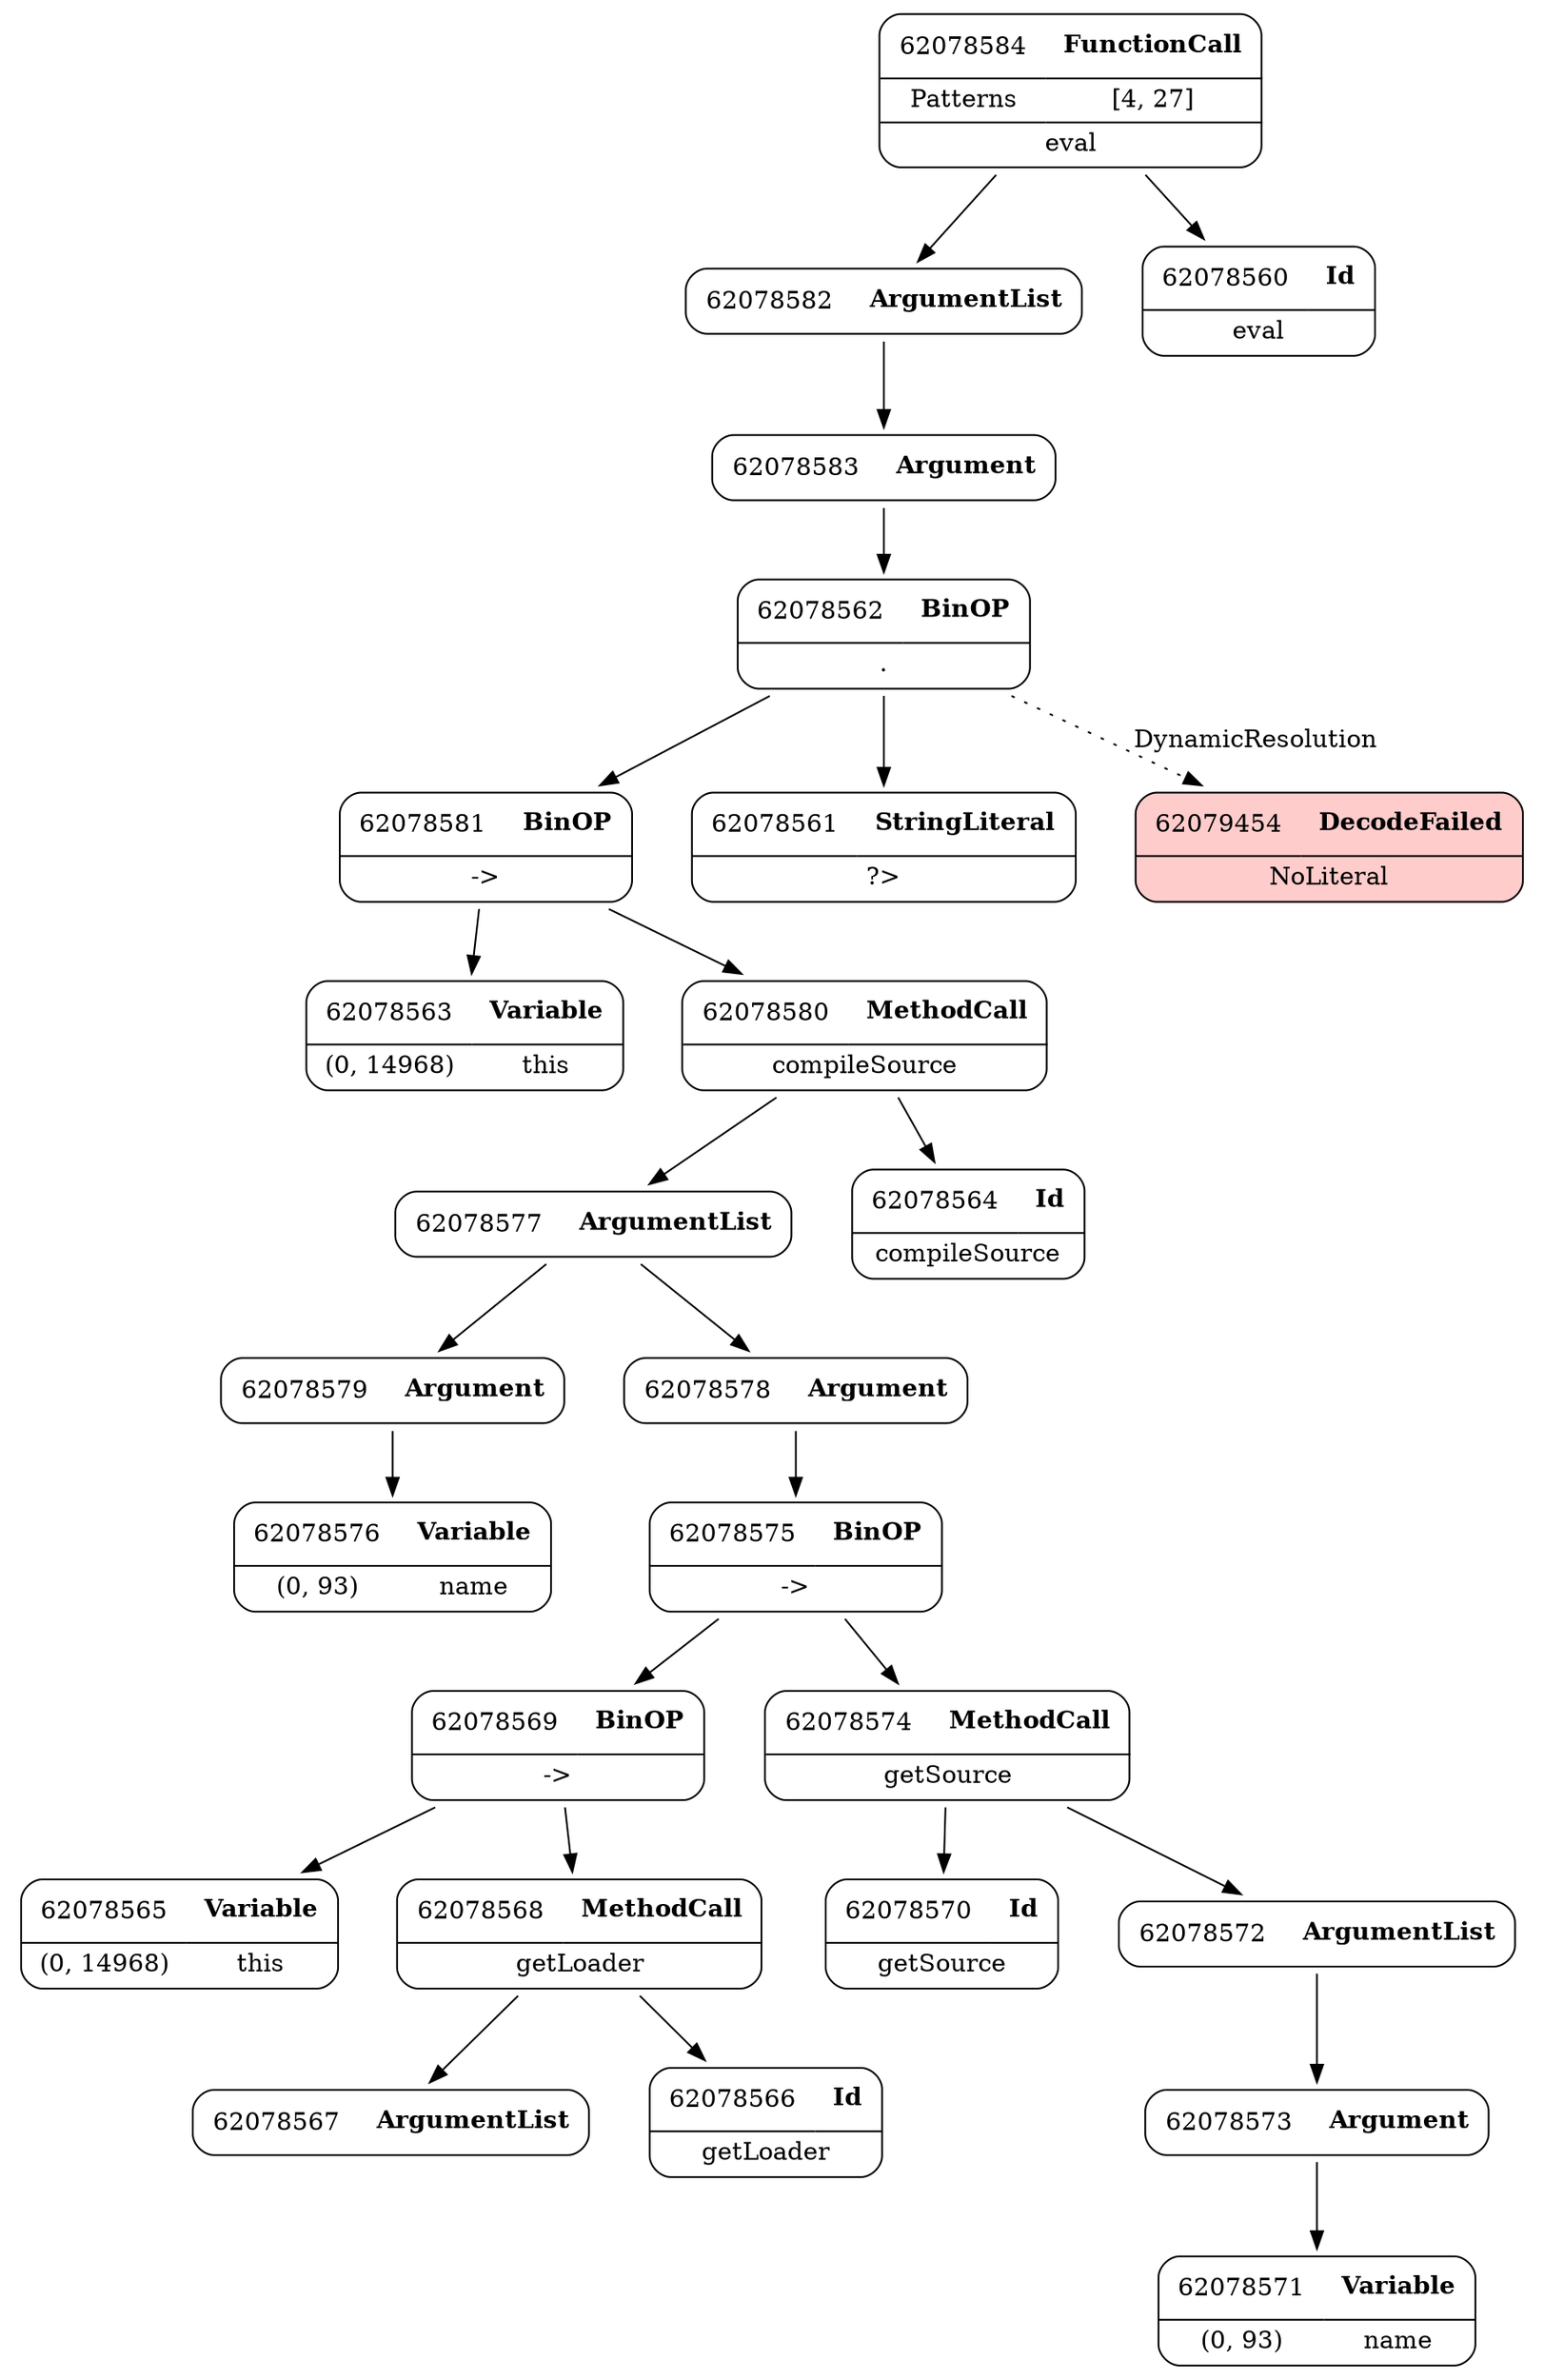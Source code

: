digraph ast {
node [shape=none];
62078579 [label=<<TABLE border='1' cellspacing='0' cellpadding='10' style='rounded' ><TR><TD border='0'>62078579</TD><TD border='0'><B>Argument</B></TD></TR></TABLE>>];
62078579 -> 62078576 [weight=2];
62078578 [label=<<TABLE border='1' cellspacing='0' cellpadding='10' style='rounded' ><TR><TD border='0'>62078578</TD><TD border='0'><B>Argument</B></TD></TR></TABLE>>];
62078578 -> 62078575 [weight=2];
62078577 [label=<<TABLE border='1' cellspacing='0' cellpadding='10' style='rounded' ><TR><TD border='0'>62078577</TD><TD border='0'><B>ArgumentList</B></TD></TR></TABLE>>];
62078577 -> 62078578 [weight=2];
62078577 -> 62078579 [weight=2];
62078576 [label=<<TABLE border='1' cellspacing='0' cellpadding='10' style='rounded' ><TR><TD border='0'>62078576</TD><TD border='0'><B>Variable</B></TD></TR><HR/><TR><TD border='0' cellpadding='5'>(0, 93)</TD><TD border='0' cellpadding='5'>name</TD></TR></TABLE>>];
62078583 [label=<<TABLE border='1' cellspacing='0' cellpadding='10' style='rounded' ><TR><TD border='0'>62078583</TD><TD border='0'><B>Argument</B></TD></TR></TABLE>>];
62078583 -> 62078562 [weight=2];
62078582 [label=<<TABLE border='1' cellspacing='0' cellpadding='10' style='rounded' ><TR><TD border='0'>62078582</TD><TD border='0'><B>ArgumentList</B></TD></TR></TABLE>>];
62078582 -> 62078583 [weight=2];
62078581 [label=<<TABLE border='1' cellspacing='0' cellpadding='10' style='rounded' ><TR><TD border='0'>62078581</TD><TD border='0'><B>BinOP</B></TD></TR><HR/><TR><TD border='0' cellpadding='5' colspan='2'>-&gt;</TD></TR></TABLE>>];
62078581 -> 62078563 [weight=2];
62078581 -> 62078580 [weight=2];
62078580 [label=<<TABLE border='1' cellspacing='0' cellpadding='10' style='rounded' ><TR><TD border='0'>62078580</TD><TD border='0'><B>MethodCall</B></TD></TR><HR/><TR><TD border='0' cellpadding='5' colspan='2'>compileSource</TD></TR></TABLE>>];
62078580 -> 62078564 [weight=2];
62078580 -> 62078577 [weight=2];
62078584 [label=<<TABLE border='1' cellspacing='0' cellpadding='10' style='rounded' ><TR><TD border='0'>62078584</TD><TD border='0'><B>FunctionCall</B></TD></TR><HR/><TR><TD border='0' cellpadding='5'>Patterns</TD><TD border='0' cellpadding='5'>[4, 27]</TD></TR><HR/><TR><TD border='0' cellpadding='5' colspan='2'>eval</TD></TR></TABLE>>];
62078584 -> 62078560 [weight=2];
62078584 -> 62078582 [weight=2];
62078563 [label=<<TABLE border='1' cellspacing='0' cellpadding='10' style='rounded' ><TR><TD border='0'>62078563</TD><TD border='0'><B>Variable</B></TD></TR><HR/><TR><TD border='0' cellpadding='5'>(0, 14968)</TD><TD border='0' cellpadding='5'>this</TD></TR></TABLE>>];
62078562 [label=<<TABLE border='1' cellspacing='0' cellpadding='10' style='rounded' ><TR><TD border='0'>62078562</TD><TD border='0'><B>BinOP</B></TD></TR><HR/><TR><TD border='0' cellpadding='5' colspan='2'>.</TD></TR></TABLE>>];
62078562 -> 62078561 [weight=2];
62078562 -> 62078581 [weight=2];
62078562 -> 62079454 [style=dotted,label=DynamicResolution];
62078561 [label=<<TABLE border='1' cellspacing='0' cellpadding='10' style='rounded' ><TR><TD border='0'>62078561</TD><TD border='0'><B>StringLiteral</B></TD></TR><HR/><TR><TD border='0' cellpadding='5' colspan='2'>?&gt;</TD></TR></TABLE>>];
62078560 [label=<<TABLE border='1' cellspacing='0' cellpadding='10' style='rounded' ><TR><TD border='0'>62078560</TD><TD border='0'><B>Id</B></TD></TR><HR/><TR><TD border='0' cellpadding='5' colspan='2'>eval</TD></TR></TABLE>>];
62078567 [label=<<TABLE border='1' cellspacing='0' cellpadding='10' style='rounded' ><TR><TD border='0'>62078567</TD><TD border='0'><B>ArgumentList</B></TD></TR></TABLE>>];
62078566 [label=<<TABLE border='1' cellspacing='0' cellpadding='10' style='rounded' ><TR><TD border='0'>62078566</TD><TD border='0'><B>Id</B></TD></TR><HR/><TR><TD border='0' cellpadding='5' colspan='2'>getLoader</TD></TR></TABLE>>];
62078565 [label=<<TABLE border='1' cellspacing='0' cellpadding='10' style='rounded' ><TR><TD border='0'>62078565</TD><TD border='0'><B>Variable</B></TD></TR><HR/><TR><TD border='0' cellpadding='5'>(0, 14968)</TD><TD border='0' cellpadding='5'>this</TD></TR></TABLE>>];
62078564 [label=<<TABLE border='1' cellspacing='0' cellpadding='10' style='rounded' ><TR><TD border='0'>62078564</TD><TD border='0'><B>Id</B></TD></TR><HR/><TR><TD border='0' cellpadding='5' colspan='2'>compileSource</TD></TR></TABLE>>];
62078571 [label=<<TABLE border='1' cellspacing='0' cellpadding='10' style='rounded' ><TR><TD border='0'>62078571</TD><TD border='0'><B>Variable</B></TD></TR><HR/><TR><TD border='0' cellpadding='5'>(0, 93)</TD><TD border='0' cellpadding='5'>name</TD></TR></TABLE>>];
62078570 [label=<<TABLE border='1' cellspacing='0' cellpadding='10' style='rounded' ><TR><TD border='0'>62078570</TD><TD border='0'><B>Id</B></TD></TR><HR/><TR><TD border='0' cellpadding='5' colspan='2'>getSource</TD></TR></TABLE>>];
62078569 [label=<<TABLE border='1' cellspacing='0' cellpadding='10' style='rounded' ><TR><TD border='0'>62078569</TD><TD border='0'><B>BinOP</B></TD></TR><HR/><TR><TD border='0' cellpadding='5' colspan='2'>-&gt;</TD></TR></TABLE>>];
62078569 -> 62078565 [weight=2];
62078569 -> 62078568 [weight=2];
62078568 [label=<<TABLE border='1' cellspacing='0' cellpadding='10' style='rounded' ><TR><TD border='0'>62078568</TD><TD border='0'><B>MethodCall</B></TD></TR><HR/><TR><TD border='0' cellpadding='5' colspan='2'>getLoader</TD></TR></TABLE>>];
62078568 -> 62078566 [weight=2];
62078568 -> 62078567 [weight=2];
62078575 [label=<<TABLE border='1' cellspacing='0' cellpadding='10' style='rounded' ><TR><TD border='0'>62078575</TD><TD border='0'><B>BinOP</B></TD></TR><HR/><TR><TD border='0' cellpadding='5' colspan='2'>-&gt;</TD></TR></TABLE>>];
62078575 -> 62078569 [weight=2];
62078575 -> 62078574 [weight=2];
62078574 [label=<<TABLE border='1' cellspacing='0' cellpadding='10' style='rounded' ><TR><TD border='0'>62078574</TD><TD border='0'><B>MethodCall</B></TD></TR><HR/><TR><TD border='0' cellpadding='5' colspan='2'>getSource</TD></TR></TABLE>>];
62078574 -> 62078570 [weight=2];
62078574 -> 62078572 [weight=2];
62078573 [label=<<TABLE border='1' cellspacing='0' cellpadding='10' style='rounded' ><TR><TD border='0'>62078573</TD><TD border='0'><B>Argument</B></TD></TR></TABLE>>];
62078573 -> 62078571 [weight=2];
62078572 [label=<<TABLE border='1' cellspacing='0' cellpadding='10' style='rounded' ><TR><TD border='0'>62078572</TD><TD border='0'><B>ArgumentList</B></TD></TR></TABLE>>];
62078572 -> 62078573 [weight=2];
62079454 [label=<<TABLE border='1' cellspacing='0' cellpadding='10' style='rounded' bgcolor='#FFCCCC' ><TR><TD border='0'>62079454</TD><TD border='0'><B>DecodeFailed</B></TD></TR><HR/><TR><TD border='0' cellpadding='5' colspan='2'>NoLiteral</TD></TR></TABLE>>];
}
